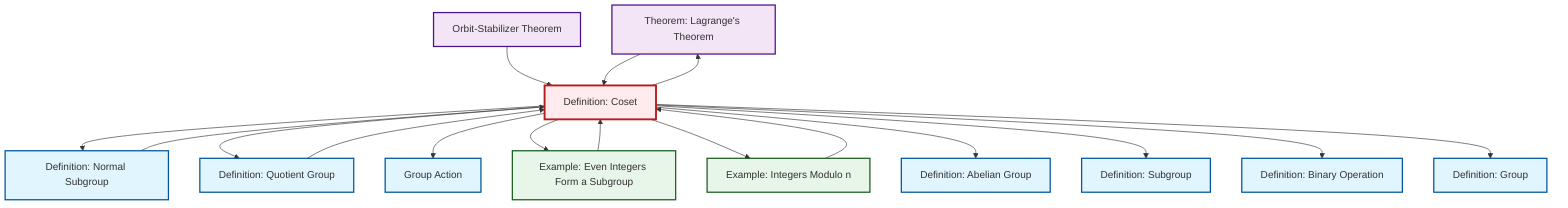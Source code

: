 graph TD
    classDef definition fill:#e1f5fe,stroke:#01579b,stroke-width:2px
    classDef theorem fill:#f3e5f5,stroke:#4a148c,stroke-width:2px
    classDef axiom fill:#fff3e0,stroke:#e65100,stroke-width:2px
    classDef example fill:#e8f5e9,stroke:#1b5e20,stroke-width:2px
    classDef current fill:#ffebee,stroke:#b71c1c,stroke-width:3px
    def-group-action["Group Action"]:::definition
    def-group["Definition: Group"]:::definition
    def-subgroup["Definition: Subgroup"]:::definition
    thm-lagrange["Theorem: Lagrange's Theorem"]:::theorem
    def-binary-operation["Definition: Binary Operation"]:::definition
    def-abelian-group["Definition: Abelian Group"]:::definition
    ex-even-integers-subgroup["Example: Even Integers Form a Subgroup"]:::example
    thm-orbit-stabilizer["Orbit-Stabilizer Theorem"]:::theorem
    ex-quotient-integers-mod-n["Example: Integers Modulo n"]:::example
    def-coset["Definition: Coset"]:::definition
    def-normal-subgroup["Definition: Normal Subgroup"]:::definition
    def-quotient-group["Definition: Quotient Group"]:::definition
    def-coset --> def-normal-subgroup
    thm-orbit-stabilizer --> def-coset
    def-quotient-group --> def-coset
    def-coset --> def-quotient-group
    def-coset --> def-group-action
    def-coset --> ex-even-integers-subgroup
    def-coset --> ex-quotient-integers-mod-n
    def-coset --> def-abelian-group
    ex-even-integers-subgroup --> def-coset
    def-coset --> thm-lagrange
    def-coset --> def-subgroup
    ex-quotient-integers-mod-n --> def-coset
    thm-lagrange --> def-coset
    def-coset --> def-binary-operation
    def-coset --> def-group
    def-normal-subgroup --> def-coset
    class def-coset current